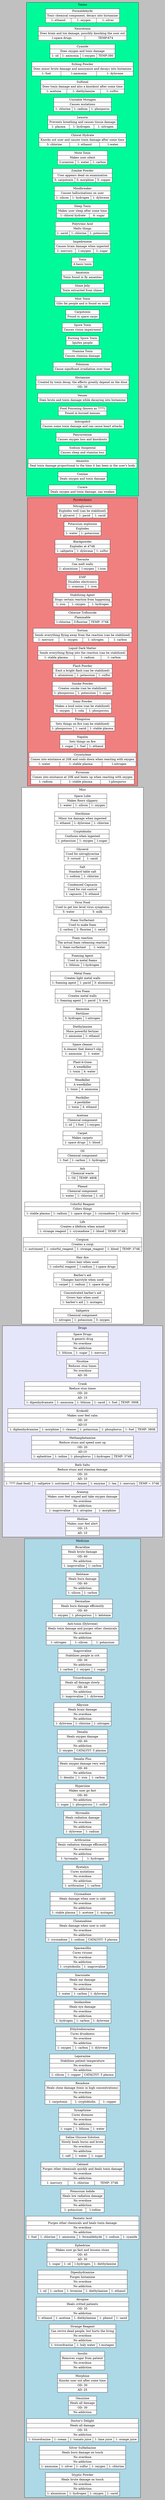 digraph chemistry{
    rankdir=LR
    splines=none;
    bgcolor=grey
    node [shape=record, style=filled, fillcolor=white, bgcolor=white]
 #   subgraph cluster_dispenser{
 #      label="Dispenser reagents";
 #     rank=same;
 #       style=filled;
 #       fillcolor="grey";
 #       {  node 
 #           [
 #            style=filled;
 #            fillcolor="white",
 #            shape=box;
 #            ]
 #           
 #           "hydrogen","lithium","carbon","nitrogen","oxygen","fluorine",
 #           "sodium","aluminium","silicon","phosphorus","sulfur","chlorine","potassium","iron",
 #           "copper","mercury","radium","water","ethanol","sugar","sacid","fuel","silver","iodine","bromine","stable plasma","tungsten"    
 #           };
 #           }

        subgraph cluster_medicine{
            label="Medicine"
            bgcolor=lightblue
            node [fillcolor=white]
            bicaridine [label="Bicaridine | Heals brute damage| OD: 60 |No addiction |{1: inaprovaline | 1: carbon }"]
            kelotane [label="Kelotane| Heals burn damage| OD: 60 | No addiction | {1: silicon | 1: carbon}"]
            dermaline [label="Dermaline| Heals burn damage efficiently| OD: 60| {1: oxygen| 1: phosporous| 1: kelotane}"]
            dylovene [label="Anti-toxin (Dylovene)| Heals toxin damage and purges other chemicals| No overdose| No addiction | {1: nitrogen| 1: silicon| 1: potassium}"]
            inaprovaline [label="Inaprovaline| Stabilizes people in crit| OD: 30 | No addiction | {1: carbon | 1: oxygen| 1: sugar}"]
            tricordrazine [label="Tricordrazine| Heals all damage slowly| OD: 60 | No addiction | {1: inaprovaline | 1: dylovene}"]
            alkysine [label="Alkysine| Heals brain damage| No overdose| No addiction | {1: dylovene| 1: chlorine | 1: nitrogen}"]
            dexalin [label="Dexalin| Heals oxygen damage| OD: 60| No addiction| {2: oxygen |CATALYST: 5 plasma}"]
            dexalinplus [label="Dexalin Plus| Heals oxygen damage very well| OD: 60| No addiction| {1: dexalin| 1: iron| 1: carbon}"]
            hyperzine [label="Hyperzine| Makes user go fast | OD: 60 | No addiction | {1: sugar| 1: phosporous | 1: sulfur}"]
            hyronalin [label="Hyronalin| Heals radiation damage| No overdose| No addiction| {1: dylovene| 1: radium}"]
            arithrazine [label="Arithrazine| Heals radiation damage efficiently| No overdose| No addiction | {1: hyronalin | 1: hydrogen}"]
            ryetalyn [label="Ryetalyn| Cures mutations| No overdose| No addiction| {1: arithrazine |1: carbon}"]
            cryoxadone [label="Cryoxadone| Heals damage when user is cold| No overdose| No addiction| {1: stable plasma| 1: acetone | 1: mutagen}"]
            clonexadone [label="Clonexadone | Heals damage when user is cold| No overdose| No addiction| {1: cryoxadone| 1: sodium| CATALYST: 5 plasma}"]
            spaceacillin [label="Spaceacillin| Cures viruses | No overdose | No addiction | {1: cryptobiolin | 1: inaprovaline}"]
            inacusiate [label="Inacusiate| Heals ear damage| No overdose | No addiction | {1: water | 1: carbon| 1: dylovene}"]
            imidazoline [label="Imidazoline| Heals eye damage| No overdose | No addiction | {1: hydrogen | 1: carbon| 1: dylovene}"]
            ethylredoxrazine [label="Ethylredoxrazine| Cures drunkness| No overdose | No addiction | {1: oxygen | 1: carbon| 1: dylovene}"]
            leporazine [label="Leporazine| Stabilizes patient temperature| No overdose| No addiction| {1: silicon| 1: copper| CATALYST: 5 plasma}"]
            rezadone [label="Rezadone| Heals clone damage (toxic in high concentrations) | No overdose | No addiction| {1: carpotoxin | 1: cryptobiolin | 1: copper}"]
            synaptizine [label="Synaptizine| Cures diseases | No overdose | No addiction | {1: sugar | 1: lithium | 1: water}"]
            salglu [label="Saline Glucose Solution| Slowly heals burns and brute| No overdose| No addiction |{1: salt | 1: water| 1: sugar}"]
            calomel [label="Calomel | Purges other chemicals quickly and deals toxin damage| No overdose| No addiction |{1: mercury | 1: chlorine| TEMP: 374K}"]
            potiod [label="Potassium Iodide| Heals low radiation damage| No overdose| No addiction| {1: potassium| 1:iodine}"]
            penacid [label="Pentetic Acid| Purges other chemicals and heals toxin damage| No overdose| No addiction| {1: fuel| 1: chlorine| 1: ammonia| 1: formaldehyde| 1: sodium| 1: cyanide}"]
            ephedrine [label="Ephedrine| Makes user go fast and lessens stuns| OD: 45 | AD: 30 | {1: sugar| 1: oil| 1:hydrogen| 1: diethylamine}"]
            dipenhydramine [label="Dipenhydramine| Purges histamine| No overdose| No addiction |{1: oil | 1: carbon | 1: bromine | 1: diethylamine| 1: ethanol}"]
            atropine [label="Atropine| Heals critted patients| OD: 35| No addiction | {1: ethanol| 1: acetone | 1: diethylamine| 1: phenol | 1: sacid}"]
            "strange reagent" [label="Strange Reagent| Can revive dead people, but hurts the living| No overdose| No addiction| {1: tricordrazine |1: holy water | 1:mutagen}"]
            insulin [label="Insulin | Removes sugar from patient| No overdose | No addiction"]
            morphine [label="Morphine | Knocks user out after some time | OD: 30 | AD: 25"]
            omnizine [label="Omnizine | Heals all damage | OD: 30 | No addiction"]
            doctordelight [label="Doctor's Delight | Heals all damage | OD: 55 | No addiction | {1: tricordrazine | 1: cream | 1: tomato juice | 1: lime juice | 1: orange juice}"]
            silver_sulf [label="Silver Sulfadiazine | Heals burn damage on touch| No overdose| No addiction| {1: ammonia|1: silver|1: sulfur|1: oxygen|1: chlorine}"]
            styptic [label="Styptic Powder | Heals brute damage on touch| No overdose | No addiction| {1: aluminium| 1: hydrogen| 1: oxygen |1: sacid}"] 
             
            };
            
              
        subgraph cluster_drugs{
            label="Drugs"
            bgcolor=lavender
            node [fillcolor=white]
            "space drugs" [label="Space Drugs| A generic drug| No overdose |No addiction | {1: lithium| 1: sugar| 1: mercury}"]
            nicotine [label="Nicotine| Reduces stun times| No overdose| AD: 30"]
            crank [label="Crank| Reduce stun times| OD: 20| AD: 10|{1: dipenhydramate| 1: ammonia | 1: lithium| 1: sacid| 1: fuel | TEMP: 390K}"]
            krokodil [label="Krokodil| Makes user feel calm| OD: 20 | AD:10| {1: diphenhydramine| 1: morphine| 1: cleaner| 1: potassium | 1: phosphorus| 1: fuel| TEMP: 380K}"]
            meth [label="Methanphetamine| Reduce stuns and speed user up| OD: 20| AD:10 |{1: ephedrine| 1: iodine| 1: phosphorus | 1:hydrogen| TEMP: 374K }"]
            "bath salts" [label="Bath Salts| Reduce stuns and stamina damage| OD: 20| AD: 10 |{ 1: ???? (bad food)| 1: saltpetre 1: nutriment| 1: cleaner| 1: enzyme| 1: tea |1: mercury| TEMP = 374K}"]
            aranesp [label="Aranesp| Makes user feel amped and take oxygen damage | No overdose | No addiction | {1: inaprovaline| 1: atropine| 1: morphine}"]
            hotline [label="Hotline| Makes user feel alert | OD: 15 | AD: 10"];
            };
            
        subgraph cluster_other{
            label="Misc"
            bgcolor=white
            node [fillcolor=white]
            lube [label="Space Lube| Makes floors slippery| {1: water | 1: silicon | 1: oxygen}"]
            sterilizine [label="Sterilizine| Minor tox damage when ingested| {1: ethanol| 1: dylovene| 1: chlorine}"]
            cryptobiolin [label="Cryptobiolin| Confuses when ingested|{1: potassium| 1: oxygen| 1:sugar}"]
            glycerol [label="Glycerol| Used for nitroglycerine| {3: cornoil| 1: sacid}"]
            salt [label="Salt| Standard table salt| {1: sodium| 1: chlorine}"]
            "condensed capsacin" [label="Condensed Capsacin| Used for riot control| {1: capsacin | 5: ethanol}"]
            "virus food" [label="Virus Food| Used to get low level virus symptoms| {5: water|5: milk}"]
            surfactant [label="Foam Surfactant| Used to make foam| {2: carbon| 2: fluorine| 1: sacid}"]
            foam [label="Foam reaction| The actual foam releasing reaction| {1: foam surfactant| 1: water}"]
            foaming_agent [label="Foaming Agent| Used in metal foams|{1: lithium | 1:hydrogen}"]
            metalfoam [label="Metal Foam| Creates light metal walls| {1: foaming agent| 1: pacid | 3: aluminium}"]
            ironfoam [label="Iron Foam| Creates metal walls| {1: foaming agent| 1: pacid | 3: iron}"]
            ammonia [label="Ammonia| Fertilizer | {3: hydrogen | 1:nitrogen}"]
            diethylamine [label="Diethylamine| More powerful fertizer | {1: ammonia | 1: ethanol}"]
            spacecleaner [label="Space cleaner| A cleaner that doesn't slip| {1: ammonia | 1: water}"]
            plantbgone [label="Plant-b-Gone| A weedkiller|{1: toxin | 4: water}"]
            weedkiller [label="Weedkiller| A weedkiller|{1: toxin | 4: ammonia}"]
            pestkiller [label="Pestkiller| A pestkiller|{1: toxin | 4: ethanol}"]
            acetone [label="Acetone| Chemical component|{1: oil | 1:fuel| 1:oxygen}"]
            carpet [label="Carpet | Makes carpets | {1: space drugs | 1: blood}"]
            oil [label="Oil| Chemical component | {1: fuel| 1: carbon| 1: hydrogen}"]
            ash [label="Ash| Chemical waste | {1: Oil | TEMP: 480K}"]
            phenol [label="Phenol| Chemical component| {1: water| 1: chlorine| 1: oil}"]
            colorful_reagent [label="Colorful Reagent| Colors things| {1: stable plasma| 1: radium| 1: space drugs | 1: cryoxadone | 1: triple citrus}"]
            life [label="Life| Creates a lifeform when mixed | {1: strange reagent | 1: cryoxadone | 1: blood| TEMP: 374K}"]
            corgium [label="Corgium| Creates a corgi| {1: nutriment | 1: colorful_reagent| 1: strange_reagent| 1: blood| TEMP: 374K}"]
            hair_dye [label="Hair dye| Colors hair when used | {1: colorful reagent| 1:radium | 1:space drugs}"]
            barbers_aid [label="Barber's aid| Changes hairstyle when used| {1: carpet| 1: radium| 1: space drugs}"]
            concentrated_barbers_aid [label="Concentrated barber's aid| Grows hair when used| {1: barber's aid| 1: mutagen}"]
            saltpetre [label="Saltpetre| Chemical component| {1: nitrogen| 1: potassium| 3: oxygen}"];
            };
            
        subgraph cluster_pyro{
            label="Pyrotechnics"
            bgcolor=lightcoral
            node [fillcolor=white]
            nitroglycerin [label="Nitroglycerin| Explodes well (can be stabilized)|{3: glycerol| 1: pacid| 1: sacid}"]
            potassium_explosion [label="Potassium explosion| Explodes|{1: water | 1: potassium}"]
            blackpowder [label="Blackpowder| Explodes at 474K|{1: saltpetre| 1: dylovene | 1: sulfur}"]
            thermite [label="Thermite| Can melt walls| {1: aluminium| 1:oxygen | 1:iron}"]
            emp_pulse [label="EMP| Disables electronics | {1: uranium | 1: iron}"]
            stabilizing_agent [label="Stabilizing Agent| Stops certain reaction from happening| {1: iron| 1: oxygen| 1: hydrogen}"]
            clf3 [label="Chlorine Trifluoride| Flammable| {1:chlorine | 3:fluorine | TEMP: 374K}"]
            sorium [label="Sorium| Sends everything flying away from the reaction (can be stabilized)| {1: mercury| 1: oxygen | 1: nitrogen| 1: carbon}"]
            ldm [label="Liquid Dark Matter| Sends everything flying into the reaction (can be stabilized)| {1: stable plasma| 1: radium| 1: carbon}"]
            flash [label="Flash Powder| Emit a bright flash (can be stabilized)|{1: aluminium| 1: potassium| 1: sulfur}"]
            smoke [label="Smoke Powder| Creates smoke (can be stabilized)|{1: phosporous| 1: potassium| 1: sugar}"]
            sonic [label="Sonic Powder| Makes a loud noise (can be stabilized)|{1: oxygen| 1: cola | 1: phosporous}"]
            phlogiston [label="Phlogiston| Sets things on fire (can be stabilized)| {1: phosporous| 1: sacid| 1: stable plasma}"]
            napalm [label="Napalm| Sets things on fire|{1: sugar| 1: fuel| 1: ethanol}"]
            cryostylene [label="Cryostylene| Comes into existance at 20K and cools down when reacting with oxygen|{1: water| 1: stable plasma | 1:nitrogen}"]
            pyrosium [label="Pyrosium| Comes into existance at 20K and heats up when reacting with oxygen|{1: radium| 1: stable plasma | 1:phosporus}"]
        }
        subgraph cluster_toxins{
            label="Toxins"
            bgcolor=mediumspringgreen
            node [fillcolor=white]
            formaldehyde [label="Formaldehyde| Toxic chemical component, decays into histamine|{1: ethanol| 1: oxygen| 1: silver}"]
            neurotoxin [label="Neurotoxin| Does brain and tox damage, possibly knocking the user out|{1:space drugs| TEMP:674}"]
            cyanide [label="Cyanide| Does oxygen and toxic damage| {1: oil| 1: ammonia| 1:oxygen| TEMP:380}"]
            itching_powder [label="Itching Powder| Does minor brute damage and annoyance and decays into histamine|{1: fuel| 1:ammonia| 1: dylovene}"]
            sulfonal [label="Sulfonal| Does toxin damage and also a knockout after some time| {1: acetone|1: diethylamine| 1: sulfur}"]
            mutagen [label="Unstable Mutagen| Causes mutations| {1: chlorine | 1: radium| 1: phosporus}"]
            lexorin [label="Lexorin| Prevents breathing and causes tissue damage| {1: plasma| 1: hydrogen | 1: nitrogen}"]
            chloral [label="Chloral Hydrate| Knocks out user and causes toxin damage after some time| {3: chlorine | 1: ethanol | 1:water}"]
            mutetoxin [label="Mute Toxin| Makes user silent | {2:uranium | 1: water | 1: carbon}"]
            zombiepowder [label="Zombie Powder| User appears dead on examination| {5: carpotoxin | 5: morphine | 5: copper}"]
            mindbreaker [label="Mindbreaker| Causes hallucinations on user| {1: silicon| 1: hydrogen| 1: dylovene}"]
            stoxin [label="Sleep Toxin| Makes user sleep after some time| {1: chloral hydrate | 4: sugar}"]
            pacid [label="Polytrinic Acid| Melts things | {1: sacid | 1: chlorine | 1: potassium}"]
            impedrezene [label="Impedrezene| Causes brain damage when ingested| {1: mercury| 1:oxygen| 1: sugar}"]
            toxin [label="Toxin| A basic toxin"]
            amatoxin [label="Amatoxin| Toxin found in fly amanitas"]
            slimejelly [label="Slime Jelly| Toxin extracted from slimes"]
            minttoxin [label="Mint Toxin| Gibs fat people and is found on mint"]
            carpotoxin [label="Carpotoxin| Found in space carps"]
            spore [label="Spore Toxin| Causes vision impairment"]
            burningspore [label="Burning Spore Toxin| Ignites people"]
            staminatoxin [label="Stamina Toxin| Causes stamina damage"]
            polonium [label="Polonium| Cause significant irradiation over time"]
            histamine [label="Histamine | Created by toxin decay, the effects greatly depend on the dose| OD: 30"]
            venom [label="Venom| Does brute and toxin damage while decaying into histamine"]
            foodpoisoning [label="Food Poisoning (known as ????)| Found in burned messes"]
            initropidril [label="Initropidril| Causes some toxin damage and can cause heart attacks"]
            pancuronium [label="Pancuronium| Causes oxygen loss and knockouts"]
            sodiumthiopental [label="Sodium thiopental| Causes sleep and stamina loss"]
            amanitin [label="Amanitin| Deal toxin damage proportional to the time it has been in the user's body"]
            coniine [label="Coniine| Deals oxygen and toxin damage"]
            curare [label="Curare| Deals oxygen and toxin damage, can weaken"]
        }
#        #Arrows go here
#        inaprovaline -> bicaridine
#        {inaprovaline dylovene} -> tricordrazine
#        {venom itching_powder formaldehyde} -> histamine
#        {morphine carpotoxin} -> zombiepowder
#        chloral -> stoxin
#        dylovene -> mindbreaker
#        {ammonia dylovene} -> itching_powder
#        {saltpetre dylovene} -> blackpowder
#        kelotane -> dermaline
#        dexalin -> dexalinplus
#        "space drugs" -> {neurotoxin barbers_aid carpet hair_dye colorful_reagent}
#        pacid -> nitroglycerin
#        dylovene -> {alkysine ethylredoxrazine imidazoline inacusiate hyronalin sterilizine}
#        {cryptobiolin inaprovaline} -> spaceacillin
#        hyronalin -> arithrazine
#        arithrazine -> ryetalyn
#        morphine -> {aranesp krokodil}
#        ammonia -> {cyanide penacid diethylamine silver_sulf crank weedkiller spacecleaner}
#        diethylamine -> {sulfonal atropine dipenhydramine ephedrine}
#        acetone -> {cryoxadone atropine sulfonal}
#        cryoxadone -> {life clonexadone colorful_reagent}
#        mutagen -> {concentrated_barbers_aid cryoxadone "strange reagent"}
#        barbers_aid -> concentrated_barbers_aid
#        colorful_reagent -> {corgium hair_dye}
#        "strange reagent" -> {corgium life}
#

        }
            
        
            
            